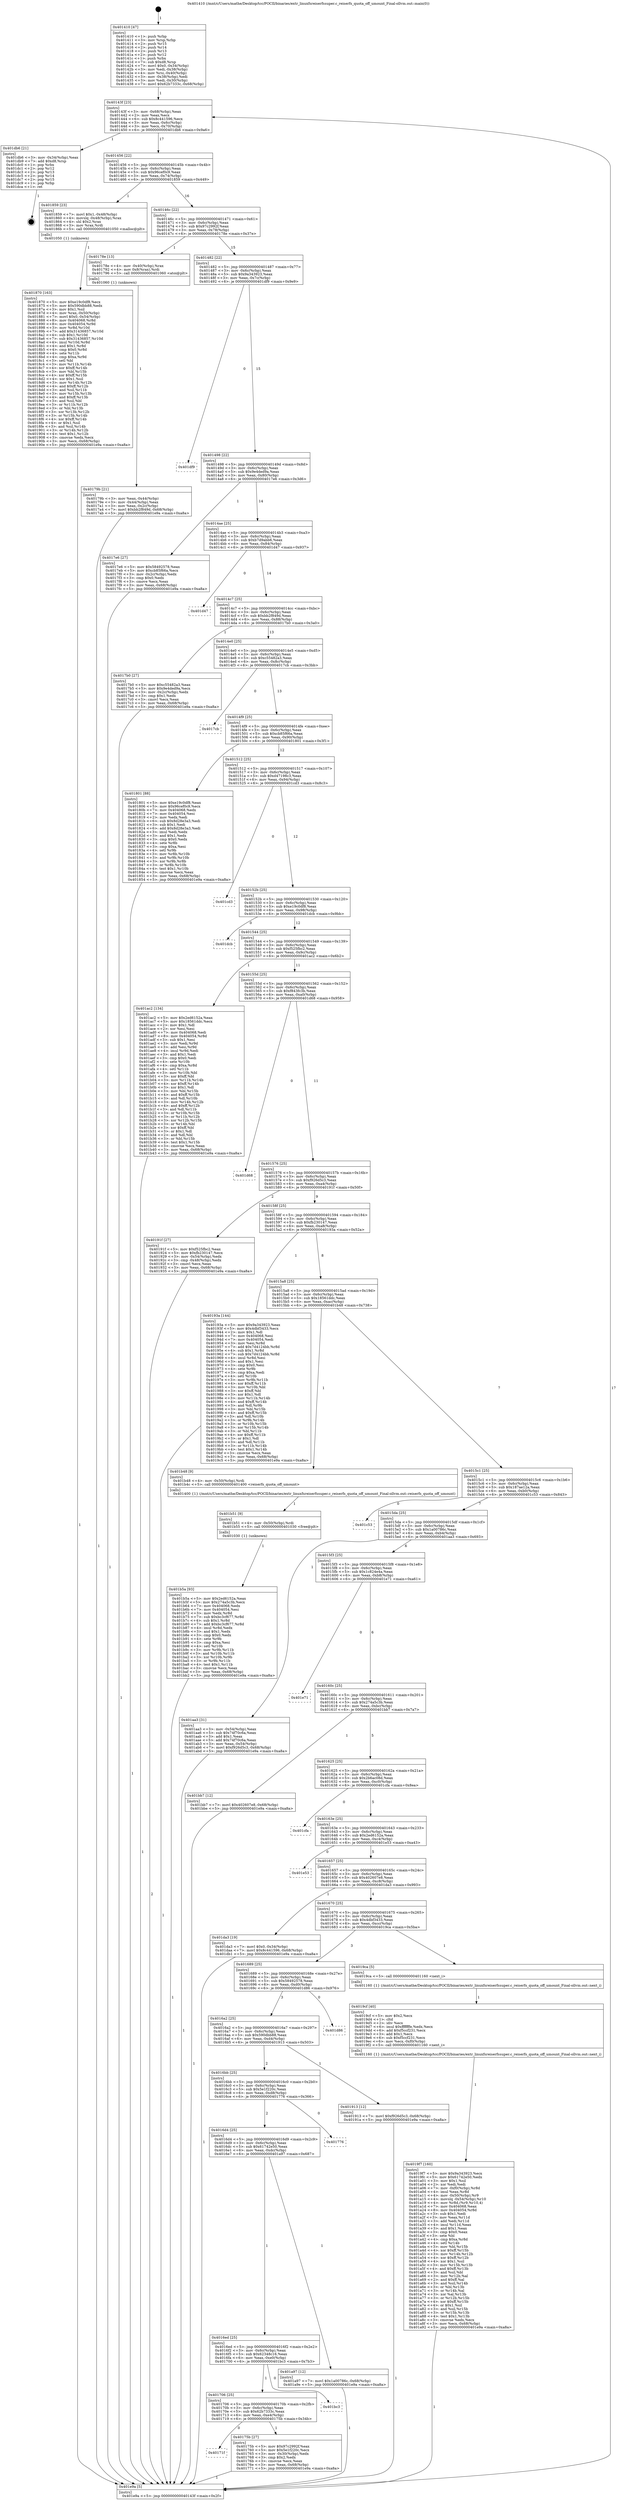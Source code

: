 digraph "0x401410" {
  label = "0x401410 (/mnt/c/Users/mathe/Desktop/tcc/POCII/binaries/extr_linuxfsreiserfssuper.c_reiserfs_quota_off_umount_Final-ollvm.out::main(0))"
  labelloc = "t"
  node[shape=record]

  Entry [label="",width=0.3,height=0.3,shape=circle,fillcolor=black,style=filled]
  "0x40143f" [label="{
     0x40143f [23]\l
     | [instrs]\l
     &nbsp;&nbsp;0x40143f \<+3\>: mov -0x68(%rbp),%eax\l
     &nbsp;&nbsp;0x401442 \<+2\>: mov %eax,%ecx\l
     &nbsp;&nbsp;0x401444 \<+6\>: sub $0x8c441596,%ecx\l
     &nbsp;&nbsp;0x40144a \<+3\>: mov %eax,-0x6c(%rbp)\l
     &nbsp;&nbsp;0x40144d \<+3\>: mov %ecx,-0x70(%rbp)\l
     &nbsp;&nbsp;0x401450 \<+6\>: je 0000000000401db6 \<main+0x9a6\>\l
  }"]
  "0x401db6" [label="{
     0x401db6 [21]\l
     | [instrs]\l
     &nbsp;&nbsp;0x401db6 \<+3\>: mov -0x34(%rbp),%eax\l
     &nbsp;&nbsp;0x401db9 \<+7\>: add $0xd8,%rsp\l
     &nbsp;&nbsp;0x401dc0 \<+1\>: pop %rbx\l
     &nbsp;&nbsp;0x401dc1 \<+2\>: pop %r12\l
     &nbsp;&nbsp;0x401dc3 \<+2\>: pop %r13\l
     &nbsp;&nbsp;0x401dc5 \<+2\>: pop %r14\l
     &nbsp;&nbsp;0x401dc7 \<+2\>: pop %r15\l
     &nbsp;&nbsp;0x401dc9 \<+1\>: pop %rbp\l
     &nbsp;&nbsp;0x401dca \<+1\>: ret\l
  }"]
  "0x401456" [label="{
     0x401456 [22]\l
     | [instrs]\l
     &nbsp;&nbsp;0x401456 \<+5\>: jmp 000000000040145b \<main+0x4b\>\l
     &nbsp;&nbsp;0x40145b \<+3\>: mov -0x6c(%rbp),%eax\l
     &nbsp;&nbsp;0x40145e \<+5\>: sub $0x96cef0c9,%eax\l
     &nbsp;&nbsp;0x401463 \<+3\>: mov %eax,-0x74(%rbp)\l
     &nbsp;&nbsp;0x401466 \<+6\>: je 0000000000401859 \<main+0x449\>\l
  }"]
  Exit [label="",width=0.3,height=0.3,shape=circle,fillcolor=black,style=filled,peripheries=2]
  "0x401859" [label="{
     0x401859 [23]\l
     | [instrs]\l
     &nbsp;&nbsp;0x401859 \<+7\>: movl $0x1,-0x48(%rbp)\l
     &nbsp;&nbsp;0x401860 \<+4\>: movslq -0x48(%rbp),%rax\l
     &nbsp;&nbsp;0x401864 \<+4\>: shl $0x2,%rax\l
     &nbsp;&nbsp;0x401868 \<+3\>: mov %rax,%rdi\l
     &nbsp;&nbsp;0x40186b \<+5\>: call 0000000000401050 \<malloc@plt\>\l
     | [calls]\l
     &nbsp;&nbsp;0x401050 \{1\} (unknown)\l
  }"]
  "0x40146c" [label="{
     0x40146c [22]\l
     | [instrs]\l
     &nbsp;&nbsp;0x40146c \<+5\>: jmp 0000000000401471 \<main+0x61\>\l
     &nbsp;&nbsp;0x401471 \<+3\>: mov -0x6c(%rbp),%eax\l
     &nbsp;&nbsp;0x401474 \<+5\>: sub $0x97c2992f,%eax\l
     &nbsp;&nbsp;0x401479 \<+3\>: mov %eax,-0x78(%rbp)\l
     &nbsp;&nbsp;0x40147c \<+6\>: je 000000000040178e \<main+0x37e\>\l
  }"]
  "0x401b5a" [label="{
     0x401b5a [93]\l
     | [instrs]\l
     &nbsp;&nbsp;0x401b5a \<+5\>: mov $0x2ed6152a,%eax\l
     &nbsp;&nbsp;0x401b5f \<+5\>: mov $0x274a5c3b,%ecx\l
     &nbsp;&nbsp;0x401b64 \<+7\>: mov 0x404068,%edx\l
     &nbsp;&nbsp;0x401b6b \<+7\>: mov 0x404054,%esi\l
     &nbsp;&nbsp;0x401b72 \<+3\>: mov %edx,%r8d\l
     &nbsp;&nbsp;0x401b75 \<+7\>: sub $0xbc3cf677,%r8d\l
     &nbsp;&nbsp;0x401b7c \<+4\>: sub $0x1,%r8d\l
     &nbsp;&nbsp;0x401b80 \<+7\>: add $0xbc3cf677,%r8d\l
     &nbsp;&nbsp;0x401b87 \<+4\>: imul %r8d,%edx\l
     &nbsp;&nbsp;0x401b8b \<+3\>: and $0x1,%edx\l
     &nbsp;&nbsp;0x401b8e \<+3\>: cmp $0x0,%edx\l
     &nbsp;&nbsp;0x401b91 \<+4\>: sete %r9b\l
     &nbsp;&nbsp;0x401b95 \<+3\>: cmp $0xa,%esi\l
     &nbsp;&nbsp;0x401b98 \<+4\>: setl %r10b\l
     &nbsp;&nbsp;0x401b9c \<+3\>: mov %r9b,%r11b\l
     &nbsp;&nbsp;0x401b9f \<+3\>: and %r10b,%r11b\l
     &nbsp;&nbsp;0x401ba2 \<+3\>: xor %r10b,%r9b\l
     &nbsp;&nbsp;0x401ba5 \<+3\>: or %r9b,%r11b\l
     &nbsp;&nbsp;0x401ba8 \<+4\>: test $0x1,%r11b\l
     &nbsp;&nbsp;0x401bac \<+3\>: cmovne %ecx,%eax\l
     &nbsp;&nbsp;0x401baf \<+3\>: mov %eax,-0x68(%rbp)\l
     &nbsp;&nbsp;0x401bb2 \<+5\>: jmp 0000000000401e9a \<main+0xa8a\>\l
  }"]
  "0x40178e" [label="{
     0x40178e [13]\l
     | [instrs]\l
     &nbsp;&nbsp;0x40178e \<+4\>: mov -0x40(%rbp),%rax\l
     &nbsp;&nbsp;0x401792 \<+4\>: mov 0x8(%rax),%rdi\l
     &nbsp;&nbsp;0x401796 \<+5\>: call 0000000000401060 \<atoi@plt\>\l
     | [calls]\l
     &nbsp;&nbsp;0x401060 \{1\} (unknown)\l
  }"]
  "0x401482" [label="{
     0x401482 [22]\l
     | [instrs]\l
     &nbsp;&nbsp;0x401482 \<+5\>: jmp 0000000000401487 \<main+0x77\>\l
     &nbsp;&nbsp;0x401487 \<+3\>: mov -0x6c(%rbp),%eax\l
     &nbsp;&nbsp;0x40148a \<+5\>: sub $0x9a343923,%eax\l
     &nbsp;&nbsp;0x40148f \<+3\>: mov %eax,-0x7c(%rbp)\l
     &nbsp;&nbsp;0x401492 \<+6\>: je 0000000000401df9 \<main+0x9e9\>\l
  }"]
  "0x401b51" [label="{
     0x401b51 [9]\l
     | [instrs]\l
     &nbsp;&nbsp;0x401b51 \<+4\>: mov -0x50(%rbp),%rdi\l
     &nbsp;&nbsp;0x401b55 \<+5\>: call 0000000000401030 \<free@plt\>\l
     | [calls]\l
     &nbsp;&nbsp;0x401030 \{1\} (unknown)\l
  }"]
  "0x401df9" [label="{
     0x401df9\l
  }", style=dashed]
  "0x401498" [label="{
     0x401498 [22]\l
     | [instrs]\l
     &nbsp;&nbsp;0x401498 \<+5\>: jmp 000000000040149d \<main+0x8d\>\l
     &nbsp;&nbsp;0x40149d \<+3\>: mov -0x6c(%rbp),%eax\l
     &nbsp;&nbsp;0x4014a0 \<+5\>: sub $0x9e4ded9a,%eax\l
     &nbsp;&nbsp;0x4014a5 \<+3\>: mov %eax,-0x80(%rbp)\l
     &nbsp;&nbsp;0x4014a8 \<+6\>: je 00000000004017e6 \<main+0x3d6\>\l
  }"]
  "0x4019f7" [label="{
     0x4019f7 [160]\l
     | [instrs]\l
     &nbsp;&nbsp;0x4019f7 \<+5\>: mov $0x9a343923,%ecx\l
     &nbsp;&nbsp;0x4019fc \<+5\>: mov $0x61742e50,%edx\l
     &nbsp;&nbsp;0x401a01 \<+3\>: mov $0x1,%sil\l
     &nbsp;&nbsp;0x401a04 \<+2\>: xor %edi,%edi\l
     &nbsp;&nbsp;0x401a06 \<+7\>: mov -0xf0(%rbp),%r8d\l
     &nbsp;&nbsp;0x401a0d \<+4\>: imul %eax,%r8d\l
     &nbsp;&nbsp;0x401a11 \<+4\>: mov -0x50(%rbp),%r9\l
     &nbsp;&nbsp;0x401a15 \<+4\>: movslq -0x54(%rbp),%r10\l
     &nbsp;&nbsp;0x401a19 \<+4\>: mov %r8d,(%r9,%r10,4)\l
     &nbsp;&nbsp;0x401a1d \<+7\>: mov 0x404068,%eax\l
     &nbsp;&nbsp;0x401a24 \<+8\>: mov 0x404054,%r8d\l
     &nbsp;&nbsp;0x401a2c \<+3\>: sub $0x1,%edi\l
     &nbsp;&nbsp;0x401a2f \<+3\>: mov %eax,%r11d\l
     &nbsp;&nbsp;0x401a32 \<+3\>: add %edi,%r11d\l
     &nbsp;&nbsp;0x401a35 \<+4\>: imul %r11d,%eax\l
     &nbsp;&nbsp;0x401a39 \<+3\>: and $0x1,%eax\l
     &nbsp;&nbsp;0x401a3c \<+3\>: cmp $0x0,%eax\l
     &nbsp;&nbsp;0x401a3f \<+3\>: sete %bl\l
     &nbsp;&nbsp;0x401a42 \<+4\>: cmp $0xa,%r8d\l
     &nbsp;&nbsp;0x401a46 \<+4\>: setl %r14b\l
     &nbsp;&nbsp;0x401a4a \<+3\>: mov %bl,%r15b\l
     &nbsp;&nbsp;0x401a4d \<+4\>: xor $0xff,%r15b\l
     &nbsp;&nbsp;0x401a51 \<+3\>: mov %r14b,%r12b\l
     &nbsp;&nbsp;0x401a54 \<+4\>: xor $0xff,%r12b\l
     &nbsp;&nbsp;0x401a58 \<+4\>: xor $0x1,%sil\l
     &nbsp;&nbsp;0x401a5c \<+3\>: mov %r15b,%r13b\l
     &nbsp;&nbsp;0x401a5f \<+4\>: and $0xff,%r13b\l
     &nbsp;&nbsp;0x401a63 \<+3\>: and %sil,%bl\l
     &nbsp;&nbsp;0x401a66 \<+3\>: mov %r12b,%al\l
     &nbsp;&nbsp;0x401a69 \<+2\>: and $0xff,%al\l
     &nbsp;&nbsp;0x401a6b \<+3\>: and %sil,%r14b\l
     &nbsp;&nbsp;0x401a6e \<+3\>: or %bl,%r13b\l
     &nbsp;&nbsp;0x401a71 \<+3\>: or %r14b,%al\l
     &nbsp;&nbsp;0x401a74 \<+3\>: xor %al,%r13b\l
     &nbsp;&nbsp;0x401a77 \<+3\>: or %r12b,%r15b\l
     &nbsp;&nbsp;0x401a7a \<+4\>: xor $0xff,%r15b\l
     &nbsp;&nbsp;0x401a7e \<+4\>: or $0x1,%sil\l
     &nbsp;&nbsp;0x401a82 \<+3\>: and %sil,%r15b\l
     &nbsp;&nbsp;0x401a85 \<+3\>: or %r15b,%r13b\l
     &nbsp;&nbsp;0x401a88 \<+4\>: test $0x1,%r13b\l
     &nbsp;&nbsp;0x401a8c \<+3\>: cmovne %edx,%ecx\l
     &nbsp;&nbsp;0x401a8f \<+3\>: mov %ecx,-0x68(%rbp)\l
     &nbsp;&nbsp;0x401a92 \<+5\>: jmp 0000000000401e9a \<main+0xa8a\>\l
  }"]
  "0x4017e6" [label="{
     0x4017e6 [27]\l
     | [instrs]\l
     &nbsp;&nbsp;0x4017e6 \<+5\>: mov $0x58492578,%eax\l
     &nbsp;&nbsp;0x4017eb \<+5\>: mov $0xcb85f66a,%ecx\l
     &nbsp;&nbsp;0x4017f0 \<+3\>: mov -0x2c(%rbp),%edx\l
     &nbsp;&nbsp;0x4017f3 \<+3\>: cmp $0x0,%edx\l
     &nbsp;&nbsp;0x4017f6 \<+3\>: cmove %ecx,%eax\l
     &nbsp;&nbsp;0x4017f9 \<+3\>: mov %eax,-0x68(%rbp)\l
     &nbsp;&nbsp;0x4017fc \<+5\>: jmp 0000000000401e9a \<main+0xa8a\>\l
  }"]
  "0x4014ae" [label="{
     0x4014ae [25]\l
     | [instrs]\l
     &nbsp;&nbsp;0x4014ae \<+5\>: jmp 00000000004014b3 \<main+0xa3\>\l
     &nbsp;&nbsp;0x4014b3 \<+3\>: mov -0x6c(%rbp),%eax\l
     &nbsp;&nbsp;0x4014b6 \<+5\>: sub $0xb7d9abb6,%eax\l
     &nbsp;&nbsp;0x4014bb \<+6\>: mov %eax,-0x84(%rbp)\l
     &nbsp;&nbsp;0x4014c1 \<+6\>: je 0000000000401d47 \<main+0x937\>\l
  }"]
  "0x4019cf" [label="{
     0x4019cf [40]\l
     | [instrs]\l
     &nbsp;&nbsp;0x4019cf \<+5\>: mov $0x2,%ecx\l
     &nbsp;&nbsp;0x4019d4 \<+1\>: cltd\l
     &nbsp;&nbsp;0x4019d5 \<+2\>: idiv %ecx\l
     &nbsp;&nbsp;0x4019d7 \<+6\>: imul $0xfffffffe,%edx,%ecx\l
     &nbsp;&nbsp;0x4019dd \<+6\>: add $0xf5ccf231,%ecx\l
     &nbsp;&nbsp;0x4019e3 \<+3\>: add $0x1,%ecx\l
     &nbsp;&nbsp;0x4019e6 \<+6\>: sub $0xf5ccf231,%ecx\l
     &nbsp;&nbsp;0x4019ec \<+6\>: mov %ecx,-0xf0(%rbp)\l
     &nbsp;&nbsp;0x4019f2 \<+5\>: call 0000000000401160 \<next_i\>\l
     | [calls]\l
     &nbsp;&nbsp;0x401160 \{1\} (/mnt/c/Users/mathe/Desktop/tcc/POCII/binaries/extr_linuxfsreiserfssuper.c_reiserfs_quota_off_umount_Final-ollvm.out::next_i)\l
  }"]
  "0x401d47" [label="{
     0x401d47\l
  }", style=dashed]
  "0x4014c7" [label="{
     0x4014c7 [25]\l
     | [instrs]\l
     &nbsp;&nbsp;0x4014c7 \<+5\>: jmp 00000000004014cc \<main+0xbc\>\l
     &nbsp;&nbsp;0x4014cc \<+3\>: mov -0x6c(%rbp),%eax\l
     &nbsp;&nbsp;0x4014cf \<+5\>: sub $0xbb2f849d,%eax\l
     &nbsp;&nbsp;0x4014d4 \<+6\>: mov %eax,-0x88(%rbp)\l
     &nbsp;&nbsp;0x4014da \<+6\>: je 00000000004017b0 \<main+0x3a0\>\l
  }"]
  "0x401870" [label="{
     0x401870 [163]\l
     | [instrs]\l
     &nbsp;&nbsp;0x401870 \<+5\>: mov $0xe19c0df8,%ecx\l
     &nbsp;&nbsp;0x401875 \<+5\>: mov $0x590dbb88,%edx\l
     &nbsp;&nbsp;0x40187a \<+3\>: mov $0x1,%sil\l
     &nbsp;&nbsp;0x40187d \<+4\>: mov %rax,-0x50(%rbp)\l
     &nbsp;&nbsp;0x401881 \<+7\>: movl $0x0,-0x54(%rbp)\l
     &nbsp;&nbsp;0x401888 \<+8\>: mov 0x404068,%r8d\l
     &nbsp;&nbsp;0x401890 \<+8\>: mov 0x404054,%r9d\l
     &nbsp;&nbsp;0x401898 \<+3\>: mov %r8d,%r10d\l
     &nbsp;&nbsp;0x40189b \<+7\>: add $0x31436857,%r10d\l
     &nbsp;&nbsp;0x4018a2 \<+4\>: sub $0x1,%r10d\l
     &nbsp;&nbsp;0x4018a6 \<+7\>: sub $0x31436857,%r10d\l
     &nbsp;&nbsp;0x4018ad \<+4\>: imul %r10d,%r8d\l
     &nbsp;&nbsp;0x4018b1 \<+4\>: and $0x1,%r8d\l
     &nbsp;&nbsp;0x4018b5 \<+4\>: cmp $0x0,%r8d\l
     &nbsp;&nbsp;0x4018b9 \<+4\>: sete %r11b\l
     &nbsp;&nbsp;0x4018bd \<+4\>: cmp $0xa,%r9d\l
     &nbsp;&nbsp;0x4018c1 \<+3\>: setl %bl\l
     &nbsp;&nbsp;0x4018c4 \<+3\>: mov %r11b,%r14b\l
     &nbsp;&nbsp;0x4018c7 \<+4\>: xor $0xff,%r14b\l
     &nbsp;&nbsp;0x4018cb \<+3\>: mov %bl,%r15b\l
     &nbsp;&nbsp;0x4018ce \<+4\>: xor $0xff,%r15b\l
     &nbsp;&nbsp;0x4018d2 \<+4\>: xor $0x1,%sil\l
     &nbsp;&nbsp;0x4018d6 \<+3\>: mov %r14b,%r12b\l
     &nbsp;&nbsp;0x4018d9 \<+4\>: and $0xff,%r12b\l
     &nbsp;&nbsp;0x4018dd \<+3\>: and %sil,%r11b\l
     &nbsp;&nbsp;0x4018e0 \<+3\>: mov %r15b,%r13b\l
     &nbsp;&nbsp;0x4018e3 \<+4\>: and $0xff,%r13b\l
     &nbsp;&nbsp;0x4018e7 \<+3\>: and %sil,%bl\l
     &nbsp;&nbsp;0x4018ea \<+3\>: or %r11b,%r12b\l
     &nbsp;&nbsp;0x4018ed \<+3\>: or %bl,%r13b\l
     &nbsp;&nbsp;0x4018f0 \<+3\>: xor %r13b,%r12b\l
     &nbsp;&nbsp;0x4018f3 \<+3\>: or %r15b,%r14b\l
     &nbsp;&nbsp;0x4018f6 \<+4\>: xor $0xff,%r14b\l
     &nbsp;&nbsp;0x4018fa \<+4\>: or $0x1,%sil\l
     &nbsp;&nbsp;0x4018fe \<+3\>: and %sil,%r14b\l
     &nbsp;&nbsp;0x401901 \<+3\>: or %r14b,%r12b\l
     &nbsp;&nbsp;0x401904 \<+4\>: test $0x1,%r12b\l
     &nbsp;&nbsp;0x401908 \<+3\>: cmovne %edx,%ecx\l
     &nbsp;&nbsp;0x40190b \<+3\>: mov %ecx,-0x68(%rbp)\l
     &nbsp;&nbsp;0x40190e \<+5\>: jmp 0000000000401e9a \<main+0xa8a\>\l
  }"]
  "0x4017b0" [label="{
     0x4017b0 [27]\l
     | [instrs]\l
     &nbsp;&nbsp;0x4017b0 \<+5\>: mov $0xc55482a3,%eax\l
     &nbsp;&nbsp;0x4017b5 \<+5\>: mov $0x9e4ded9a,%ecx\l
     &nbsp;&nbsp;0x4017ba \<+3\>: mov -0x2c(%rbp),%edx\l
     &nbsp;&nbsp;0x4017bd \<+3\>: cmp $0x1,%edx\l
     &nbsp;&nbsp;0x4017c0 \<+3\>: cmovl %ecx,%eax\l
     &nbsp;&nbsp;0x4017c3 \<+3\>: mov %eax,-0x68(%rbp)\l
     &nbsp;&nbsp;0x4017c6 \<+5\>: jmp 0000000000401e9a \<main+0xa8a\>\l
  }"]
  "0x4014e0" [label="{
     0x4014e0 [25]\l
     | [instrs]\l
     &nbsp;&nbsp;0x4014e0 \<+5\>: jmp 00000000004014e5 \<main+0xd5\>\l
     &nbsp;&nbsp;0x4014e5 \<+3\>: mov -0x6c(%rbp),%eax\l
     &nbsp;&nbsp;0x4014e8 \<+5\>: sub $0xc55482a3,%eax\l
     &nbsp;&nbsp;0x4014ed \<+6\>: mov %eax,-0x8c(%rbp)\l
     &nbsp;&nbsp;0x4014f3 \<+6\>: je 00000000004017cb \<main+0x3bb\>\l
  }"]
  "0x40179b" [label="{
     0x40179b [21]\l
     | [instrs]\l
     &nbsp;&nbsp;0x40179b \<+3\>: mov %eax,-0x44(%rbp)\l
     &nbsp;&nbsp;0x40179e \<+3\>: mov -0x44(%rbp),%eax\l
     &nbsp;&nbsp;0x4017a1 \<+3\>: mov %eax,-0x2c(%rbp)\l
     &nbsp;&nbsp;0x4017a4 \<+7\>: movl $0xbb2f849d,-0x68(%rbp)\l
     &nbsp;&nbsp;0x4017ab \<+5\>: jmp 0000000000401e9a \<main+0xa8a\>\l
  }"]
  "0x4017cb" [label="{
     0x4017cb\l
  }", style=dashed]
  "0x4014f9" [label="{
     0x4014f9 [25]\l
     | [instrs]\l
     &nbsp;&nbsp;0x4014f9 \<+5\>: jmp 00000000004014fe \<main+0xee\>\l
     &nbsp;&nbsp;0x4014fe \<+3\>: mov -0x6c(%rbp),%eax\l
     &nbsp;&nbsp;0x401501 \<+5\>: sub $0xcb85f66a,%eax\l
     &nbsp;&nbsp;0x401506 \<+6\>: mov %eax,-0x90(%rbp)\l
     &nbsp;&nbsp;0x40150c \<+6\>: je 0000000000401801 \<main+0x3f1\>\l
  }"]
  "0x401410" [label="{
     0x401410 [47]\l
     | [instrs]\l
     &nbsp;&nbsp;0x401410 \<+1\>: push %rbp\l
     &nbsp;&nbsp;0x401411 \<+3\>: mov %rsp,%rbp\l
     &nbsp;&nbsp;0x401414 \<+2\>: push %r15\l
     &nbsp;&nbsp;0x401416 \<+2\>: push %r14\l
     &nbsp;&nbsp;0x401418 \<+2\>: push %r13\l
     &nbsp;&nbsp;0x40141a \<+2\>: push %r12\l
     &nbsp;&nbsp;0x40141c \<+1\>: push %rbx\l
     &nbsp;&nbsp;0x40141d \<+7\>: sub $0xd8,%rsp\l
     &nbsp;&nbsp;0x401424 \<+7\>: movl $0x0,-0x34(%rbp)\l
     &nbsp;&nbsp;0x40142b \<+3\>: mov %edi,-0x38(%rbp)\l
     &nbsp;&nbsp;0x40142e \<+4\>: mov %rsi,-0x40(%rbp)\l
     &nbsp;&nbsp;0x401432 \<+3\>: mov -0x38(%rbp),%edi\l
     &nbsp;&nbsp;0x401435 \<+3\>: mov %edi,-0x30(%rbp)\l
     &nbsp;&nbsp;0x401438 \<+7\>: movl $0x62b7333c,-0x68(%rbp)\l
  }"]
  "0x401801" [label="{
     0x401801 [88]\l
     | [instrs]\l
     &nbsp;&nbsp;0x401801 \<+5\>: mov $0xe19c0df8,%eax\l
     &nbsp;&nbsp;0x401806 \<+5\>: mov $0x96cef0c9,%ecx\l
     &nbsp;&nbsp;0x40180b \<+7\>: mov 0x404068,%edx\l
     &nbsp;&nbsp;0x401812 \<+7\>: mov 0x404054,%esi\l
     &nbsp;&nbsp;0x401819 \<+2\>: mov %edx,%edi\l
     &nbsp;&nbsp;0x40181b \<+6\>: sub $0x8d28e3a3,%edi\l
     &nbsp;&nbsp;0x401821 \<+3\>: sub $0x1,%edi\l
     &nbsp;&nbsp;0x401824 \<+6\>: add $0x8d28e3a3,%edi\l
     &nbsp;&nbsp;0x40182a \<+3\>: imul %edi,%edx\l
     &nbsp;&nbsp;0x40182d \<+3\>: and $0x1,%edx\l
     &nbsp;&nbsp;0x401830 \<+3\>: cmp $0x0,%edx\l
     &nbsp;&nbsp;0x401833 \<+4\>: sete %r8b\l
     &nbsp;&nbsp;0x401837 \<+3\>: cmp $0xa,%esi\l
     &nbsp;&nbsp;0x40183a \<+4\>: setl %r9b\l
     &nbsp;&nbsp;0x40183e \<+3\>: mov %r8b,%r10b\l
     &nbsp;&nbsp;0x401841 \<+3\>: and %r9b,%r10b\l
     &nbsp;&nbsp;0x401844 \<+3\>: xor %r9b,%r8b\l
     &nbsp;&nbsp;0x401847 \<+3\>: or %r8b,%r10b\l
     &nbsp;&nbsp;0x40184a \<+4\>: test $0x1,%r10b\l
     &nbsp;&nbsp;0x40184e \<+3\>: cmovne %ecx,%eax\l
     &nbsp;&nbsp;0x401851 \<+3\>: mov %eax,-0x68(%rbp)\l
     &nbsp;&nbsp;0x401854 \<+5\>: jmp 0000000000401e9a \<main+0xa8a\>\l
  }"]
  "0x401512" [label="{
     0x401512 [25]\l
     | [instrs]\l
     &nbsp;&nbsp;0x401512 \<+5\>: jmp 0000000000401517 \<main+0x107\>\l
     &nbsp;&nbsp;0x401517 \<+3\>: mov -0x6c(%rbp),%eax\l
     &nbsp;&nbsp;0x40151a \<+5\>: sub $0xd47198c3,%eax\l
     &nbsp;&nbsp;0x40151f \<+6\>: mov %eax,-0x94(%rbp)\l
     &nbsp;&nbsp;0x401525 \<+6\>: je 0000000000401cd3 \<main+0x8c3\>\l
  }"]
  "0x401e9a" [label="{
     0x401e9a [5]\l
     | [instrs]\l
     &nbsp;&nbsp;0x401e9a \<+5\>: jmp 000000000040143f \<main+0x2f\>\l
  }"]
  "0x401cd3" [label="{
     0x401cd3\l
  }", style=dashed]
  "0x40152b" [label="{
     0x40152b [25]\l
     | [instrs]\l
     &nbsp;&nbsp;0x40152b \<+5\>: jmp 0000000000401530 \<main+0x120\>\l
     &nbsp;&nbsp;0x401530 \<+3\>: mov -0x6c(%rbp),%eax\l
     &nbsp;&nbsp;0x401533 \<+5\>: sub $0xe19c0df8,%eax\l
     &nbsp;&nbsp;0x401538 \<+6\>: mov %eax,-0x98(%rbp)\l
     &nbsp;&nbsp;0x40153e \<+6\>: je 0000000000401dcb \<main+0x9bb\>\l
  }"]
  "0x40171f" [label="{
     0x40171f\l
  }", style=dashed]
  "0x401dcb" [label="{
     0x401dcb\l
  }", style=dashed]
  "0x401544" [label="{
     0x401544 [25]\l
     | [instrs]\l
     &nbsp;&nbsp;0x401544 \<+5\>: jmp 0000000000401549 \<main+0x139\>\l
     &nbsp;&nbsp;0x401549 \<+3\>: mov -0x6c(%rbp),%eax\l
     &nbsp;&nbsp;0x40154c \<+5\>: sub $0xf525fbc2,%eax\l
     &nbsp;&nbsp;0x401551 \<+6\>: mov %eax,-0x9c(%rbp)\l
     &nbsp;&nbsp;0x401557 \<+6\>: je 0000000000401ac2 \<main+0x6b2\>\l
  }"]
  "0x40175b" [label="{
     0x40175b [27]\l
     | [instrs]\l
     &nbsp;&nbsp;0x40175b \<+5\>: mov $0x97c2992f,%eax\l
     &nbsp;&nbsp;0x401760 \<+5\>: mov $0x5e1f220c,%ecx\l
     &nbsp;&nbsp;0x401765 \<+3\>: mov -0x30(%rbp),%edx\l
     &nbsp;&nbsp;0x401768 \<+3\>: cmp $0x2,%edx\l
     &nbsp;&nbsp;0x40176b \<+3\>: cmovne %ecx,%eax\l
     &nbsp;&nbsp;0x40176e \<+3\>: mov %eax,-0x68(%rbp)\l
     &nbsp;&nbsp;0x401771 \<+5\>: jmp 0000000000401e9a \<main+0xa8a\>\l
  }"]
  "0x401ac2" [label="{
     0x401ac2 [134]\l
     | [instrs]\l
     &nbsp;&nbsp;0x401ac2 \<+5\>: mov $0x2ed6152a,%eax\l
     &nbsp;&nbsp;0x401ac7 \<+5\>: mov $0x18561ddc,%ecx\l
     &nbsp;&nbsp;0x401acc \<+2\>: mov $0x1,%dl\l
     &nbsp;&nbsp;0x401ace \<+2\>: xor %esi,%esi\l
     &nbsp;&nbsp;0x401ad0 \<+7\>: mov 0x404068,%edi\l
     &nbsp;&nbsp;0x401ad7 \<+8\>: mov 0x404054,%r8d\l
     &nbsp;&nbsp;0x401adf \<+3\>: sub $0x1,%esi\l
     &nbsp;&nbsp;0x401ae2 \<+3\>: mov %edi,%r9d\l
     &nbsp;&nbsp;0x401ae5 \<+3\>: add %esi,%r9d\l
     &nbsp;&nbsp;0x401ae8 \<+4\>: imul %r9d,%edi\l
     &nbsp;&nbsp;0x401aec \<+3\>: and $0x1,%edi\l
     &nbsp;&nbsp;0x401aef \<+3\>: cmp $0x0,%edi\l
     &nbsp;&nbsp;0x401af2 \<+4\>: sete %r10b\l
     &nbsp;&nbsp;0x401af6 \<+4\>: cmp $0xa,%r8d\l
     &nbsp;&nbsp;0x401afa \<+4\>: setl %r11b\l
     &nbsp;&nbsp;0x401afe \<+3\>: mov %r10b,%bl\l
     &nbsp;&nbsp;0x401b01 \<+3\>: xor $0xff,%bl\l
     &nbsp;&nbsp;0x401b04 \<+3\>: mov %r11b,%r14b\l
     &nbsp;&nbsp;0x401b07 \<+4\>: xor $0xff,%r14b\l
     &nbsp;&nbsp;0x401b0b \<+3\>: xor $0x1,%dl\l
     &nbsp;&nbsp;0x401b0e \<+3\>: mov %bl,%r15b\l
     &nbsp;&nbsp;0x401b11 \<+4\>: and $0xff,%r15b\l
     &nbsp;&nbsp;0x401b15 \<+3\>: and %dl,%r10b\l
     &nbsp;&nbsp;0x401b18 \<+3\>: mov %r14b,%r12b\l
     &nbsp;&nbsp;0x401b1b \<+4\>: and $0xff,%r12b\l
     &nbsp;&nbsp;0x401b1f \<+3\>: and %dl,%r11b\l
     &nbsp;&nbsp;0x401b22 \<+3\>: or %r10b,%r15b\l
     &nbsp;&nbsp;0x401b25 \<+3\>: or %r11b,%r12b\l
     &nbsp;&nbsp;0x401b28 \<+3\>: xor %r12b,%r15b\l
     &nbsp;&nbsp;0x401b2b \<+3\>: or %r14b,%bl\l
     &nbsp;&nbsp;0x401b2e \<+3\>: xor $0xff,%bl\l
     &nbsp;&nbsp;0x401b31 \<+3\>: or $0x1,%dl\l
     &nbsp;&nbsp;0x401b34 \<+2\>: and %dl,%bl\l
     &nbsp;&nbsp;0x401b36 \<+3\>: or %bl,%r15b\l
     &nbsp;&nbsp;0x401b39 \<+4\>: test $0x1,%r15b\l
     &nbsp;&nbsp;0x401b3d \<+3\>: cmovne %ecx,%eax\l
     &nbsp;&nbsp;0x401b40 \<+3\>: mov %eax,-0x68(%rbp)\l
     &nbsp;&nbsp;0x401b43 \<+5\>: jmp 0000000000401e9a \<main+0xa8a\>\l
  }"]
  "0x40155d" [label="{
     0x40155d [25]\l
     | [instrs]\l
     &nbsp;&nbsp;0x40155d \<+5\>: jmp 0000000000401562 \<main+0x152\>\l
     &nbsp;&nbsp;0x401562 \<+3\>: mov -0x6c(%rbp),%eax\l
     &nbsp;&nbsp;0x401565 \<+5\>: sub $0xf843fc3b,%eax\l
     &nbsp;&nbsp;0x40156a \<+6\>: mov %eax,-0xa0(%rbp)\l
     &nbsp;&nbsp;0x401570 \<+6\>: je 0000000000401d68 \<main+0x958\>\l
  }"]
  "0x401706" [label="{
     0x401706 [25]\l
     | [instrs]\l
     &nbsp;&nbsp;0x401706 \<+5\>: jmp 000000000040170b \<main+0x2fb\>\l
     &nbsp;&nbsp;0x40170b \<+3\>: mov -0x6c(%rbp),%eax\l
     &nbsp;&nbsp;0x40170e \<+5\>: sub $0x62b7333c,%eax\l
     &nbsp;&nbsp;0x401713 \<+6\>: mov %eax,-0xe4(%rbp)\l
     &nbsp;&nbsp;0x401719 \<+6\>: je 000000000040175b \<main+0x34b\>\l
  }"]
  "0x401d68" [label="{
     0x401d68\l
  }", style=dashed]
  "0x401576" [label="{
     0x401576 [25]\l
     | [instrs]\l
     &nbsp;&nbsp;0x401576 \<+5\>: jmp 000000000040157b \<main+0x16b\>\l
     &nbsp;&nbsp;0x40157b \<+3\>: mov -0x6c(%rbp),%eax\l
     &nbsp;&nbsp;0x40157e \<+5\>: sub $0xf926d5c3,%eax\l
     &nbsp;&nbsp;0x401583 \<+6\>: mov %eax,-0xa4(%rbp)\l
     &nbsp;&nbsp;0x401589 \<+6\>: je 000000000040191f \<main+0x50f\>\l
  }"]
  "0x401bc3" [label="{
     0x401bc3\l
  }", style=dashed]
  "0x40191f" [label="{
     0x40191f [27]\l
     | [instrs]\l
     &nbsp;&nbsp;0x40191f \<+5\>: mov $0xf525fbc2,%eax\l
     &nbsp;&nbsp;0x401924 \<+5\>: mov $0xfb230147,%ecx\l
     &nbsp;&nbsp;0x401929 \<+3\>: mov -0x54(%rbp),%edx\l
     &nbsp;&nbsp;0x40192c \<+3\>: cmp -0x48(%rbp),%edx\l
     &nbsp;&nbsp;0x40192f \<+3\>: cmovl %ecx,%eax\l
     &nbsp;&nbsp;0x401932 \<+3\>: mov %eax,-0x68(%rbp)\l
     &nbsp;&nbsp;0x401935 \<+5\>: jmp 0000000000401e9a \<main+0xa8a\>\l
  }"]
  "0x40158f" [label="{
     0x40158f [25]\l
     | [instrs]\l
     &nbsp;&nbsp;0x40158f \<+5\>: jmp 0000000000401594 \<main+0x184\>\l
     &nbsp;&nbsp;0x401594 \<+3\>: mov -0x6c(%rbp),%eax\l
     &nbsp;&nbsp;0x401597 \<+5\>: sub $0xfb230147,%eax\l
     &nbsp;&nbsp;0x40159c \<+6\>: mov %eax,-0xa8(%rbp)\l
     &nbsp;&nbsp;0x4015a2 \<+6\>: je 000000000040193a \<main+0x52a\>\l
  }"]
  "0x4016ed" [label="{
     0x4016ed [25]\l
     | [instrs]\l
     &nbsp;&nbsp;0x4016ed \<+5\>: jmp 00000000004016f2 \<main+0x2e2\>\l
     &nbsp;&nbsp;0x4016f2 \<+3\>: mov -0x6c(%rbp),%eax\l
     &nbsp;&nbsp;0x4016f5 \<+5\>: sub $0x62348c16,%eax\l
     &nbsp;&nbsp;0x4016fa \<+6\>: mov %eax,-0xe0(%rbp)\l
     &nbsp;&nbsp;0x401700 \<+6\>: je 0000000000401bc3 \<main+0x7b3\>\l
  }"]
  "0x40193a" [label="{
     0x40193a [144]\l
     | [instrs]\l
     &nbsp;&nbsp;0x40193a \<+5\>: mov $0x9a343923,%eax\l
     &nbsp;&nbsp;0x40193f \<+5\>: mov $0x4dbf3433,%ecx\l
     &nbsp;&nbsp;0x401944 \<+2\>: mov $0x1,%dl\l
     &nbsp;&nbsp;0x401946 \<+7\>: mov 0x404068,%esi\l
     &nbsp;&nbsp;0x40194d \<+7\>: mov 0x404054,%edi\l
     &nbsp;&nbsp;0x401954 \<+3\>: mov %esi,%r8d\l
     &nbsp;&nbsp;0x401957 \<+7\>: add $0x7d4124bb,%r8d\l
     &nbsp;&nbsp;0x40195e \<+4\>: sub $0x1,%r8d\l
     &nbsp;&nbsp;0x401962 \<+7\>: sub $0x7d4124bb,%r8d\l
     &nbsp;&nbsp;0x401969 \<+4\>: imul %r8d,%esi\l
     &nbsp;&nbsp;0x40196d \<+3\>: and $0x1,%esi\l
     &nbsp;&nbsp;0x401970 \<+3\>: cmp $0x0,%esi\l
     &nbsp;&nbsp;0x401973 \<+4\>: sete %r9b\l
     &nbsp;&nbsp;0x401977 \<+3\>: cmp $0xa,%edi\l
     &nbsp;&nbsp;0x40197a \<+4\>: setl %r10b\l
     &nbsp;&nbsp;0x40197e \<+3\>: mov %r9b,%r11b\l
     &nbsp;&nbsp;0x401981 \<+4\>: xor $0xff,%r11b\l
     &nbsp;&nbsp;0x401985 \<+3\>: mov %r10b,%bl\l
     &nbsp;&nbsp;0x401988 \<+3\>: xor $0xff,%bl\l
     &nbsp;&nbsp;0x40198b \<+3\>: xor $0x1,%dl\l
     &nbsp;&nbsp;0x40198e \<+3\>: mov %r11b,%r14b\l
     &nbsp;&nbsp;0x401991 \<+4\>: and $0xff,%r14b\l
     &nbsp;&nbsp;0x401995 \<+3\>: and %dl,%r9b\l
     &nbsp;&nbsp;0x401998 \<+3\>: mov %bl,%r15b\l
     &nbsp;&nbsp;0x40199b \<+4\>: and $0xff,%r15b\l
     &nbsp;&nbsp;0x40199f \<+3\>: and %dl,%r10b\l
     &nbsp;&nbsp;0x4019a2 \<+3\>: or %r9b,%r14b\l
     &nbsp;&nbsp;0x4019a5 \<+3\>: or %r10b,%r15b\l
     &nbsp;&nbsp;0x4019a8 \<+3\>: xor %r15b,%r14b\l
     &nbsp;&nbsp;0x4019ab \<+3\>: or %bl,%r11b\l
     &nbsp;&nbsp;0x4019ae \<+4\>: xor $0xff,%r11b\l
     &nbsp;&nbsp;0x4019b2 \<+3\>: or $0x1,%dl\l
     &nbsp;&nbsp;0x4019b5 \<+3\>: and %dl,%r11b\l
     &nbsp;&nbsp;0x4019b8 \<+3\>: or %r11b,%r14b\l
     &nbsp;&nbsp;0x4019bb \<+4\>: test $0x1,%r14b\l
     &nbsp;&nbsp;0x4019bf \<+3\>: cmovne %ecx,%eax\l
     &nbsp;&nbsp;0x4019c2 \<+3\>: mov %eax,-0x68(%rbp)\l
     &nbsp;&nbsp;0x4019c5 \<+5\>: jmp 0000000000401e9a \<main+0xa8a\>\l
  }"]
  "0x4015a8" [label="{
     0x4015a8 [25]\l
     | [instrs]\l
     &nbsp;&nbsp;0x4015a8 \<+5\>: jmp 00000000004015ad \<main+0x19d\>\l
     &nbsp;&nbsp;0x4015ad \<+3\>: mov -0x6c(%rbp),%eax\l
     &nbsp;&nbsp;0x4015b0 \<+5\>: sub $0x18561ddc,%eax\l
     &nbsp;&nbsp;0x4015b5 \<+6\>: mov %eax,-0xac(%rbp)\l
     &nbsp;&nbsp;0x4015bb \<+6\>: je 0000000000401b48 \<main+0x738\>\l
  }"]
  "0x401a97" [label="{
     0x401a97 [12]\l
     | [instrs]\l
     &nbsp;&nbsp;0x401a97 \<+7\>: movl $0x1a00786c,-0x68(%rbp)\l
     &nbsp;&nbsp;0x401a9e \<+5\>: jmp 0000000000401e9a \<main+0xa8a\>\l
  }"]
  "0x401b48" [label="{
     0x401b48 [9]\l
     | [instrs]\l
     &nbsp;&nbsp;0x401b48 \<+4\>: mov -0x50(%rbp),%rdi\l
     &nbsp;&nbsp;0x401b4c \<+5\>: call 0000000000401400 \<reiserfs_quota_off_umount\>\l
     | [calls]\l
     &nbsp;&nbsp;0x401400 \{1\} (/mnt/c/Users/mathe/Desktop/tcc/POCII/binaries/extr_linuxfsreiserfssuper.c_reiserfs_quota_off_umount_Final-ollvm.out::reiserfs_quota_off_umount)\l
  }"]
  "0x4015c1" [label="{
     0x4015c1 [25]\l
     | [instrs]\l
     &nbsp;&nbsp;0x4015c1 \<+5\>: jmp 00000000004015c6 \<main+0x1b6\>\l
     &nbsp;&nbsp;0x4015c6 \<+3\>: mov -0x6c(%rbp),%eax\l
     &nbsp;&nbsp;0x4015c9 \<+5\>: sub $0x187ae12a,%eax\l
     &nbsp;&nbsp;0x4015ce \<+6\>: mov %eax,-0xb0(%rbp)\l
     &nbsp;&nbsp;0x4015d4 \<+6\>: je 0000000000401c53 \<main+0x843\>\l
  }"]
  "0x4016d4" [label="{
     0x4016d4 [25]\l
     | [instrs]\l
     &nbsp;&nbsp;0x4016d4 \<+5\>: jmp 00000000004016d9 \<main+0x2c9\>\l
     &nbsp;&nbsp;0x4016d9 \<+3\>: mov -0x6c(%rbp),%eax\l
     &nbsp;&nbsp;0x4016dc \<+5\>: sub $0x61742e50,%eax\l
     &nbsp;&nbsp;0x4016e1 \<+6\>: mov %eax,-0xdc(%rbp)\l
     &nbsp;&nbsp;0x4016e7 \<+6\>: je 0000000000401a97 \<main+0x687\>\l
  }"]
  "0x401c53" [label="{
     0x401c53\l
  }", style=dashed]
  "0x4015da" [label="{
     0x4015da [25]\l
     | [instrs]\l
     &nbsp;&nbsp;0x4015da \<+5\>: jmp 00000000004015df \<main+0x1cf\>\l
     &nbsp;&nbsp;0x4015df \<+3\>: mov -0x6c(%rbp),%eax\l
     &nbsp;&nbsp;0x4015e2 \<+5\>: sub $0x1a00786c,%eax\l
     &nbsp;&nbsp;0x4015e7 \<+6\>: mov %eax,-0xb4(%rbp)\l
     &nbsp;&nbsp;0x4015ed \<+6\>: je 0000000000401aa3 \<main+0x693\>\l
  }"]
  "0x401776" [label="{
     0x401776\l
  }", style=dashed]
  "0x401aa3" [label="{
     0x401aa3 [31]\l
     | [instrs]\l
     &nbsp;&nbsp;0x401aa3 \<+3\>: mov -0x54(%rbp),%eax\l
     &nbsp;&nbsp;0x401aa6 \<+5\>: sub $0x74f70c6a,%eax\l
     &nbsp;&nbsp;0x401aab \<+3\>: add $0x1,%eax\l
     &nbsp;&nbsp;0x401aae \<+5\>: add $0x74f70c6a,%eax\l
     &nbsp;&nbsp;0x401ab3 \<+3\>: mov %eax,-0x54(%rbp)\l
     &nbsp;&nbsp;0x401ab6 \<+7\>: movl $0xf926d5c3,-0x68(%rbp)\l
     &nbsp;&nbsp;0x401abd \<+5\>: jmp 0000000000401e9a \<main+0xa8a\>\l
  }"]
  "0x4015f3" [label="{
     0x4015f3 [25]\l
     | [instrs]\l
     &nbsp;&nbsp;0x4015f3 \<+5\>: jmp 00000000004015f8 \<main+0x1e8\>\l
     &nbsp;&nbsp;0x4015f8 \<+3\>: mov -0x6c(%rbp),%eax\l
     &nbsp;&nbsp;0x4015fb \<+5\>: sub $0x1c824e4a,%eax\l
     &nbsp;&nbsp;0x401600 \<+6\>: mov %eax,-0xb8(%rbp)\l
     &nbsp;&nbsp;0x401606 \<+6\>: je 0000000000401e71 \<main+0xa61\>\l
  }"]
  "0x4016bb" [label="{
     0x4016bb [25]\l
     | [instrs]\l
     &nbsp;&nbsp;0x4016bb \<+5\>: jmp 00000000004016c0 \<main+0x2b0\>\l
     &nbsp;&nbsp;0x4016c0 \<+3\>: mov -0x6c(%rbp),%eax\l
     &nbsp;&nbsp;0x4016c3 \<+5\>: sub $0x5e1f220c,%eax\l
     &nbsp;&nbsp;0x4016c8 \<+6\>: mov %eax,-0xd8(%rbp)\l
     &nbsp;&nbsp;0x4016ce \<+6\>: je 0000000000401776 \<main+0x366\>\l
  }"]
  "0x401e71" [label="{
     0x401e71\l
  }", style=dashed]
  "0x40160c" [label="{
     0x40160c [25]\l
     | [instrs]\l
     &nbsp;&nbsp;0x40160c \<+5\>: jmp 0000000000401611 \<main+0x201\>\l
     &nbsp;&nbsp;0x401611 \<+3\>: mov -0x6c(%rbp),%eax\l
     &nbsp;&nbsp;0x401614 \<+5\>: sub $0x274a5c3b,%eax\l
     &nbsp;&nbsp;0x401619 \<+6\>: mov %eax,-0xbc(%rbp)\l
     &nbsp;&nbsp;0x40161f \<+6\>: je 0000000000401bb7 \<main+0x7a7\>\l
  }"]
  "0x401913" [label="{
     0x401913 [12]\l
     | [instrs]\l
     &nbsp;&nbsp;0x401913 \<+7\>: movl $0xf926d5c3,-0x68(%rbp)\l
     &nbsp;&nbsp;0x40191a \<+5\>: jmp 0000000000401e9a \<main+0xa8a\>\l
  }"]
  "0x401bb7" [label="{
     0x401bb7 [12]\l
     | [instrs]\l
     &nbsp;&nbsp;0x401bb7 \<+7\>: movl $0x402607e8,-0x68(%rbp)\l
     &nbsp;&nbsp;0x401bbe \<+5\>: jmp 0000000000401e9a \<main+0xa8a\>\l
  }"]
  "0x401625" [label="{
     0x401625 [25]\l
     | [instrs]\l
     &nbsp;&nbsp;0x401625 \<+5\>: jmp 000000000040162a \<main+0x21a\>\l
     &nbsp;&nbsp;0x40162a \<+3\>: mov -0x6c(%rbp),%eax\l
     &nbsp;&nbsp;0x40162d \<+5\>: sub $0x2b6ac08d,%eax\l
     &nbsp;&nbsp;0x401632 \<+6\>: mov %eax,-0xc0(%rbp)\l
     &nbsp;&nbsp;0x401638 \<+6\>: je 0000000000401cfa \<main+0x8ea\>\l
  }"]
  "0x4016a2" [label="{
     0x4016a2 [25]\l
     | [instrs]\l
     &nbsp;&nbsp;0x4016a2 \<+5\>: jmp 00000000004016a7 \<main+0x297\>\l
     &nbsp;&nbsp;0x4016a7 \<+3\>: mov -0x6c(%rbp),%eax\l
     &nbsp;&nbsp;0x4016aa \<+5\>: sub $0x590dbb88,%eax\l
     &nbsp;&nbsp;0x4016af \<+6\>: mov %eax,-0xd4(%rbp)\l
     &nbsp;&nbsp;0x4016b5 \<+6\>: je 0000000000401913 \<main+0x503\>\l
  }"]
  "0x401cfa" [label="{
     0x401cfa\l
  }", style=dashed]
  "0x40163e" [label="{
     0x40163e [25]\l
     | [instrs]\l
     &nbsp;&nbsp;0x40163e \<+5\>: jmp 0000000000401643 \<main+0x233\>\l
     &nbsp;&nbsp;0x401643 \<+3\>: mov -0x6c(%rbp),%eax\l
     &nbsp;&nbsp;0x401646 \<+5\>: sub $0x2ed6152a,%eax\l
     &nbsp;&nbsp;0x40164b \<+6\>: mov %eax,-0xc4(%rbp)\l
     &nbsp;&nbsp;0x401651 \<+6\>: je 0000000000401e53 \<main+0xa43\>\l
  }"]
  "0x401d86" [label="{
     0x401d86\l
  }", style=dashed]
  "0x401e53" [label="{
     0x401e53\l
  }", style=dashed]
  "0x401657" [label="{
     0x401657 [25]\l
     | [instrs]\l
     &nbsp;&nbsp;0x401657 \<+5\>: jmp 000000000040165c \<main+0x24c\>\l
     &nbsp;&nbsp;0x40165c \<+3\>: mov -0x6c(%rbp),%eax\l
     &nbsp;&nbsp;0x40165f \<+5\>: sub $0x402607e8,%eax\l
     &nbsp;&nbsp;0x401664 \<+6\>: mov %eax,-0xc8(%rbp)\l
     &nbsp;&nbsp;0x40166a \<+6\>: je 0000000000401da3 \<main+0x993\>\l
  }"]
  "0x401689" [label="{
     0x401689 [25]\l
     | [instrs]\l
     &nbsp;&nbsp;0x401689 \<+5\>: jmp 000000000040168e \<main+0x27e\>\l
     &nbsp;&nbsp;0x40168e \<+3\>: mov -0x6c(%rbp),%eax\l
     &nbsp;&nbsp;0x401691 \<+5\>: sub $0x58492578,%eax\l
     &nbsp;&nbsp;0x401696 \<+6\>: mov %eax,-0xd0(%rbp)\l
     &nbsp;&nbsp;0x40169c \<+6\>: je 0000000000401d86 \<main+0x976\>\l
  }"]
  "0x401da3" [label="{
     0x401da3 [19]\l
     | [instrs]\l
     &nbsp;&nbsp;0x401da3 \<+7\>: movl $0x0,-0x34(%rbp)\l
     &nbsp;&nbsp;0x401daa \<+7\>: movl $0x8c441596,-0x68(%rbp)\l
     &nbsp;&nbsp;0x401db1 \<+5\>: jmp 0000000000401e9a \<main+0xa8a\>\l
  }"]
  "0x401670" [label="{
     0x401670 [25]\l
     | [instrs]\l
     &nbsp;&nbsp;0x401670 \<+5\>: jmp 0000000000401675 \<main+0x265\>\l
     &nbsp;&nbsp;0x401675 \<+3\>: mov -0x6c(%rbp),%eax\l
     &nbsp;&nbsp;0x401678 \<+5\>: sub $0x4dbf3433,%eax\l
     &nbsp;&nbsp;0x40167d \<+6\>: mov %eax,-0xcc(%rbp)\l
     &nbsp;&nbsp;0x401683 \<+6\>: je 00000000004019ca \<main+0x5ba\>\l
  }"]
  "0x4019ca" [label="{
     0x4019ca [5]\l
     | [instrs]\l
     &nbsp;&nbsp;0x4019ca \<+5\>: call 0000000000401160 \<next_i\>\l
     | [calls]\l
     &nbsp;&nbsp;0x401160 \{1\} (/mnt/c/Users/mathe/Desktop/tcc/POCII/binaries/extr_linuxfsreiserfssuper.c_reiserfs_quota_off_umount_Final-ollvm.out::next_i)\l
  }"]
  Entry -> "0x401410" [label=" 1"]
  "0x40143f" -> "0x401db6" [label=" 1"]
  "0x40143f" -> "0x401456" [label=" 17"]
  "0x401db6" -> Exit [label=" 1"]
  "0x401456" -> "0x401859" [label=" 1"]
  "0x401456" -> "0x40146c" [label=" 16"]
  "0x401da3" -> "0x401e9a" [label=" 1"]
  "0x40146c" -> "0x40178e" [label=" 1"]
  "0x40146c" -> "0x401482" [label=" 15"]
  "0x401bb7" -> "0x401e9a" [label=" 1"]
  "0x401482" -> "0x401df9" [label=" 0"]
  "0x401482" -> "0x401498" [label=" 15"]
  "0x401b5a" -> "0x401e9a" [label=" 1"]
  "0x401498" -> "0x4017e6" [label=" 1"]
  "0x401498" -> "0x4014ae" [label=" 14"]
  "0x401b51" -> "0x401b5a" [label=" 1"]
  "0x4014ae" -> "0x401d47" [label=" 0"]
  "0x4014ae" -> "0x4014c7" [label=" 14"]
  "0x401b48" -> "0x401b51" [label=" 1"]
  "0x4014c7" -> "0x4017b0" [label=" 1"]
  "0x4014c7" -> "0x4014e0" [label=" 13"]
  "0x401ac2" -> "0x401e9a" [label=" 1"]
  "0x4014e0" -> "0x4017cb" [label=" 0"]
  "0x4014e0" -> "0x4014f9" [label=" 13"]
  "0x401aa3" -> "0x401e9a" [label=" 1"]
  "0x4014f9" -> "0x401801" [label=" 1"]
  "0x4014f9" -> "0x401512" [label=" 12"]
  "0x401a97" -> "0x401e9a" [label=" 1"]
  "0x401512" -> "0x401cd3" [label=" 0"]
  "0x401512" -> "0x40152b" [label=" 12"]
  "0x4019f7" -> "0x401e9a" [label=" 1"]
  "0x40152b" -> "0x401dcb" [label=" 0"]
  "0x40152b" -> "0x401544" [label=" 12"]
  "0x4019cf" -> "0x4019f7" [label=" 1"]
  "0x401544" -> "0x401ac2" [label=" 1"]
  "0x401544" -> "0x40155d" [label=" 11"]
  "0x4019ca" -> "0x4019cf" [label=" 1"]
  "0x40155d" -> "0x401d68" [label=" 0"]
  "0x40155d" -> "0x401576" [label=" 11"]
  "0x40191f" -> "0x401e9a" [label=" 2"]
  "0x401576" -> "0x40191f" [label=" 2"]
  "0x401576" -> "0x40158f" [label=" 9"]
  "0x401913" -> "0x401e9a" [label=" 1"]
  "0x40158f" -> "0x40193a" [label=" 1"]
  "0x40158f" -> "0x4015a8" [label=" 8"]
  "0x401859" -> "0x401870" [label=" 1"]
  "0x4015a8" -> "0x401b48" [label=" 1"]
  "0x4015a8" -> "0x4015c1" [label=" 7"]
  "0x401801" -> "0x401e9a" [label=" 1"]
  "0x4015c1" -> "0x401c53" [label=" 0"]
  "0x4015c1" -> "0x4015da" [label=" 7"]
  "0x4017b0" -> "0x401e9a" [label=" 1"]
  "0x4015da" -> "0x401aa3" [label=" 1"]
  "0x4015da" -> "0x4015f3" [label=" 6"]
  "0x40179b" -> "0x401e9a" [label=" 1"]
  "0x4015f3" -> "0x401e71" [label=" 0"]
  "0x4015f3" -> "0x40160c" [label=" 6"]
  "0x401e9a" -> "0x40143f" [label=" 17"]
  "0x40160c" -> "0x401bb7" [label=" 1"]
  "0x40160c" -> "0x401625" [label=" 5"]
  "0x401410" -> "0x40143f" [label=" 1"]
  "0x401625" -> "0x401cfa" [label=" 0"]
  "0x401625" -> "0x40163e" [label=" 5"]
  "0x401706" -> "0x40171f" [label=" 0"]
  "0x40163e" -> "0x401e53" [label=" 0"]
  "0x40163e" -> "0x401657" [label=" 5"]
  "0x401706" -> "0x40175b" [label=" 1"]
  "0x401657" -> "0x401da3" [label=" 1"]
  "0x401657" -> "0x401670" [label=" 4"]
  "0x4016ed" -> "0x401706" [label=" 1"]
  "0x401670" -> "0x4019ca" [label=" 1"]
  "0x401670" -> "0x401689" [label=" 3"]
  "0x40193a" -> "0x401e9a" [label=" 1"]
  "0x401689" -> "0x401d86" [label=" 0"]
  "0x401689" -> "0x4016a2" [label=" 3"]
  "0x40175b" -> "0x401e9a" [label=" 1"]
  "0x4016a2" -> "0x401913" [label=" 1"]
  "0x4016a2" -> "0x4016bb" [label=" 2"]
  "0x40178e" -> "0x40179b" [label=" 1"]
  "0x4016bb" -> "0x401776" [label=" 0"]
  "0x4016bb" -> "0x4016d4" [label=" 2"]
  "0x4017e6" -> "0x401e9a" [label=" 1"]
  "0x4016d4" -> "0x401a97" [label=" 1"]
  "0x4016d4" -> "0x4016ed" [label=" 1"]
  "0x401870" -> "0x401e9a" [label=" 1"]
  "0x4016ed" -> "0x401bc3" [label=" 0"]
}
